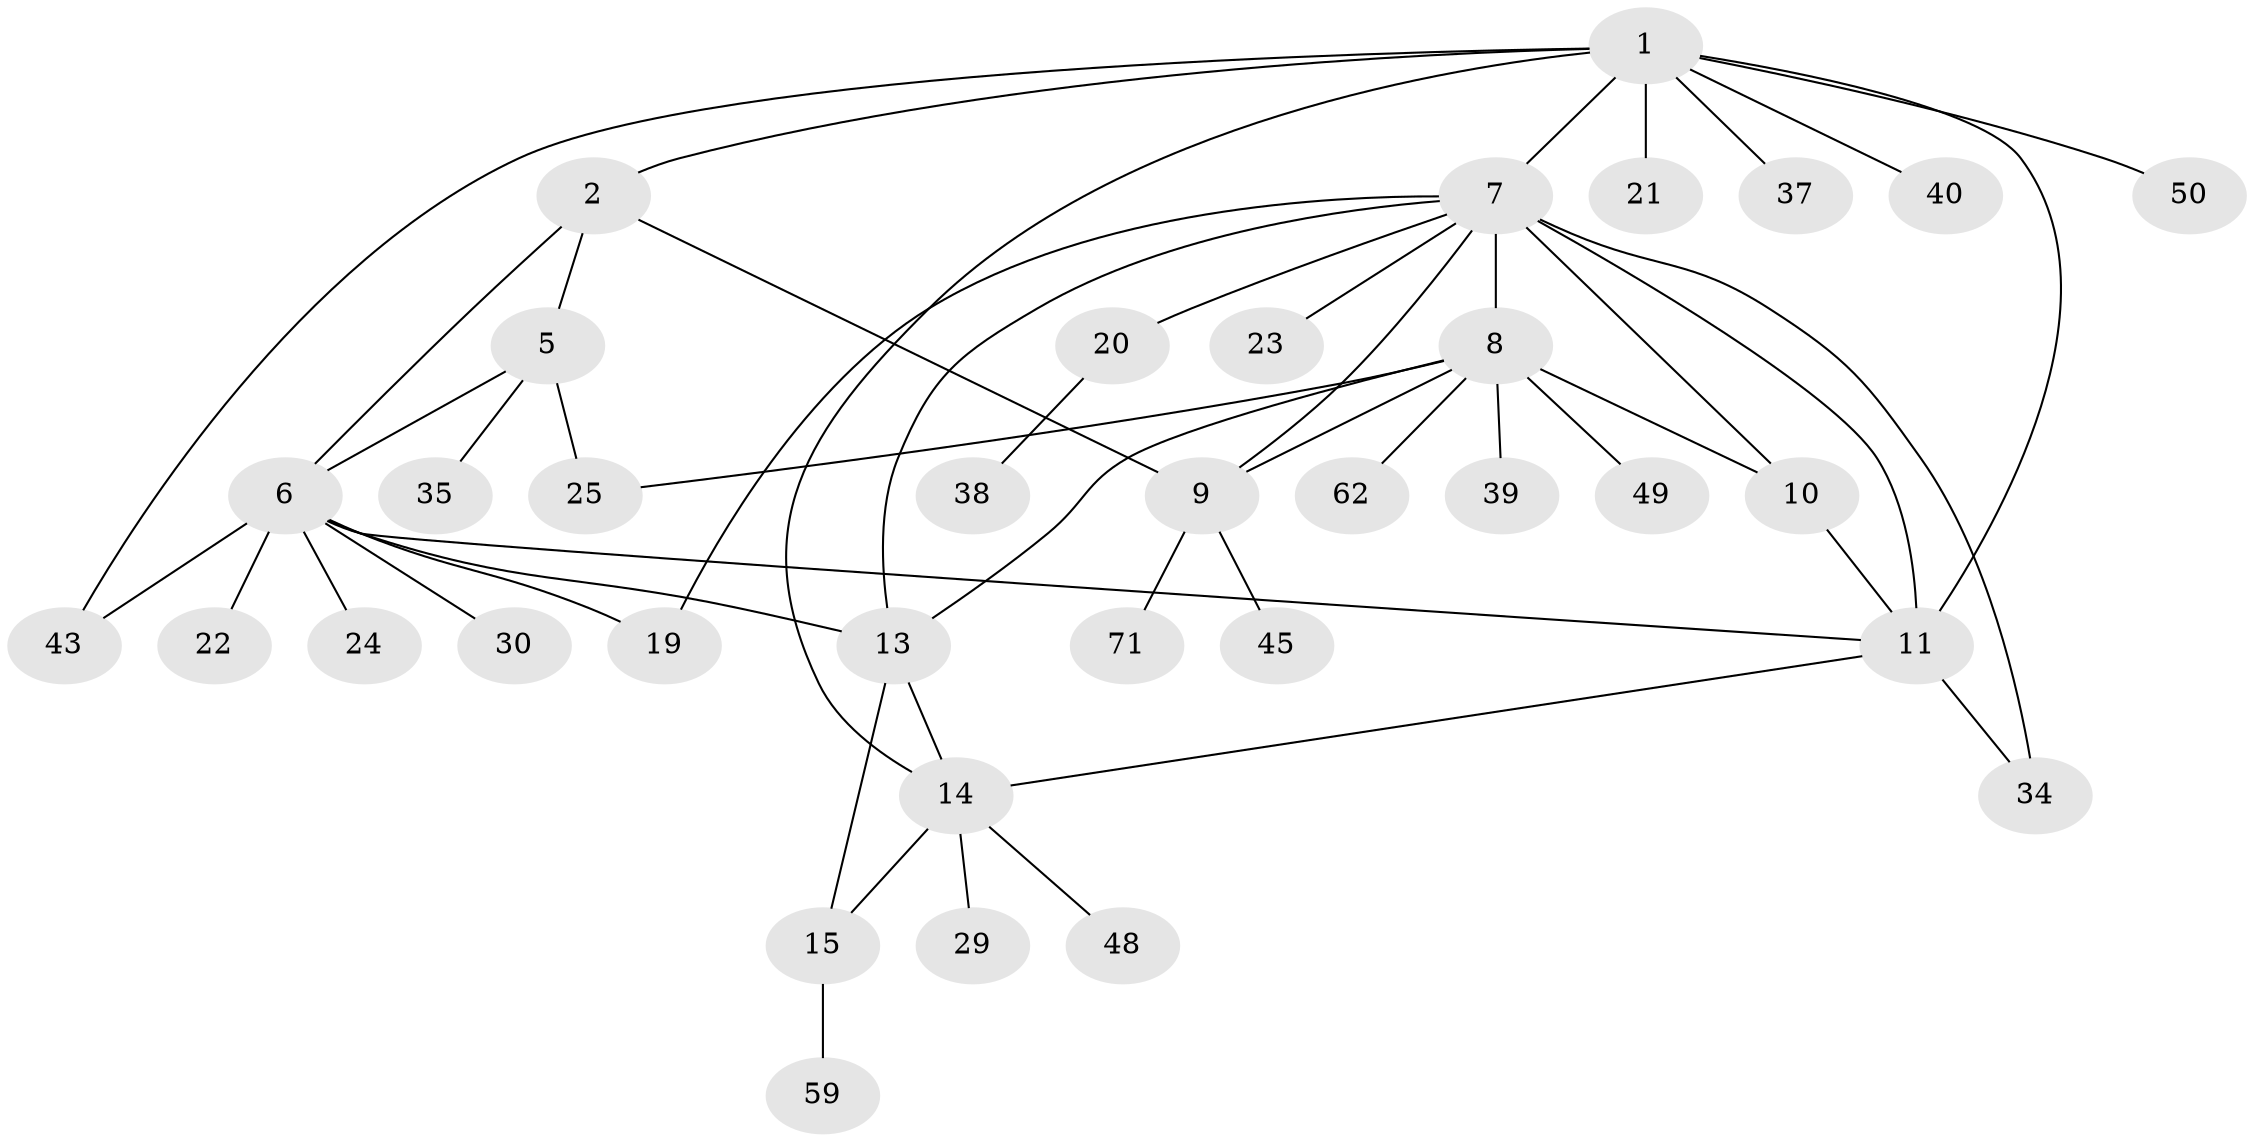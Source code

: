 // original degree distribution, {8: 0.028169014084507043, 3: 0.11267605633802817, 5: 0.028169014084507043, 4: 0.028169014084507043, 6: 0.028169014084507043, 9: 0.014084507042253521, 10: 0.014084507042253521, 13: 0.014084507042253521, 7: 0.028169014084507043, 1: 0.4788732394366197, 2: 0.22535211267605634}
// Generated by graph-tools (version 1.1) at 2025/15/03/09/25 04:15:47]
// undirected, 35 vertices, 50 edges
graph export_dot {
graph [start="1"]
  node [color=gray90,style=filled];
  1 [super="+3"];
  2 [super="+4"];
  5 [super="+44+26"];
  6;
  7 [super="+28+12+51+63"];
  8;
  9;
  10 [super="+17"];
  11 [super="+47+58+53+65+32+18"];
  13 [super="+69+33"];
  14 [super="+16"];
  15;
  19 [super="+27"];
  20;
  21 [super="+56"];
  22;
  23;
  24 [super="+46"];
  25 [super="+70+42+36"];
  29;
  30;
  34 [super="+66+41"];
  35;
  37 [super="+55"];
  38;
  39 [super="+54"];
  40;
  43;
  45;
  48 [super="+52+60"];
  49 [super="+57+68"];
  50;
  59 [super="+64"];
  62;
  71;
  1 -- 2 [weight=2];
  1 -- 11 [weight=2];
  1 -- 14;
  1 -- 21;
  1 -- 40;
  1 -- 50;
  1 -- 37;
  1 -- 7;
  1 -- 43;
  2 -- 9;
  2 -- 5;
  2 -- 6;
  5 -- 6;
  5 -- 25;
  5 -- 35;
  6 -- 11;
  6 -- 13;
  6 -- 19;
  6 -- 22;
  6 -- 24;
  6 -- 30;
  6 -- 43;
  7 -- 8;
  7 -- 9;
  7 -- 34;
  7 -- 19;
  7 -- 20;
  7 -- 23;
  7 -- 10;
  7 -- 11 [weight=4];
  7 -- 13;
  8 -- 9;
  8 -- 13;
  8 -- 39;
  8 -- 49;
  8 -- 62;
  8 -- 10;
  8 -- 25;
  9 -- 45;
  9 -- 71;
  10 -- 11;
  11 -- 14;
  11 -- 34;
  13 -- 14;
  13 -- 15;
  14 -- 15;
  14 -- 29;
  14 -- 48;
  15 -- 59;
  20 -- 38;
}
